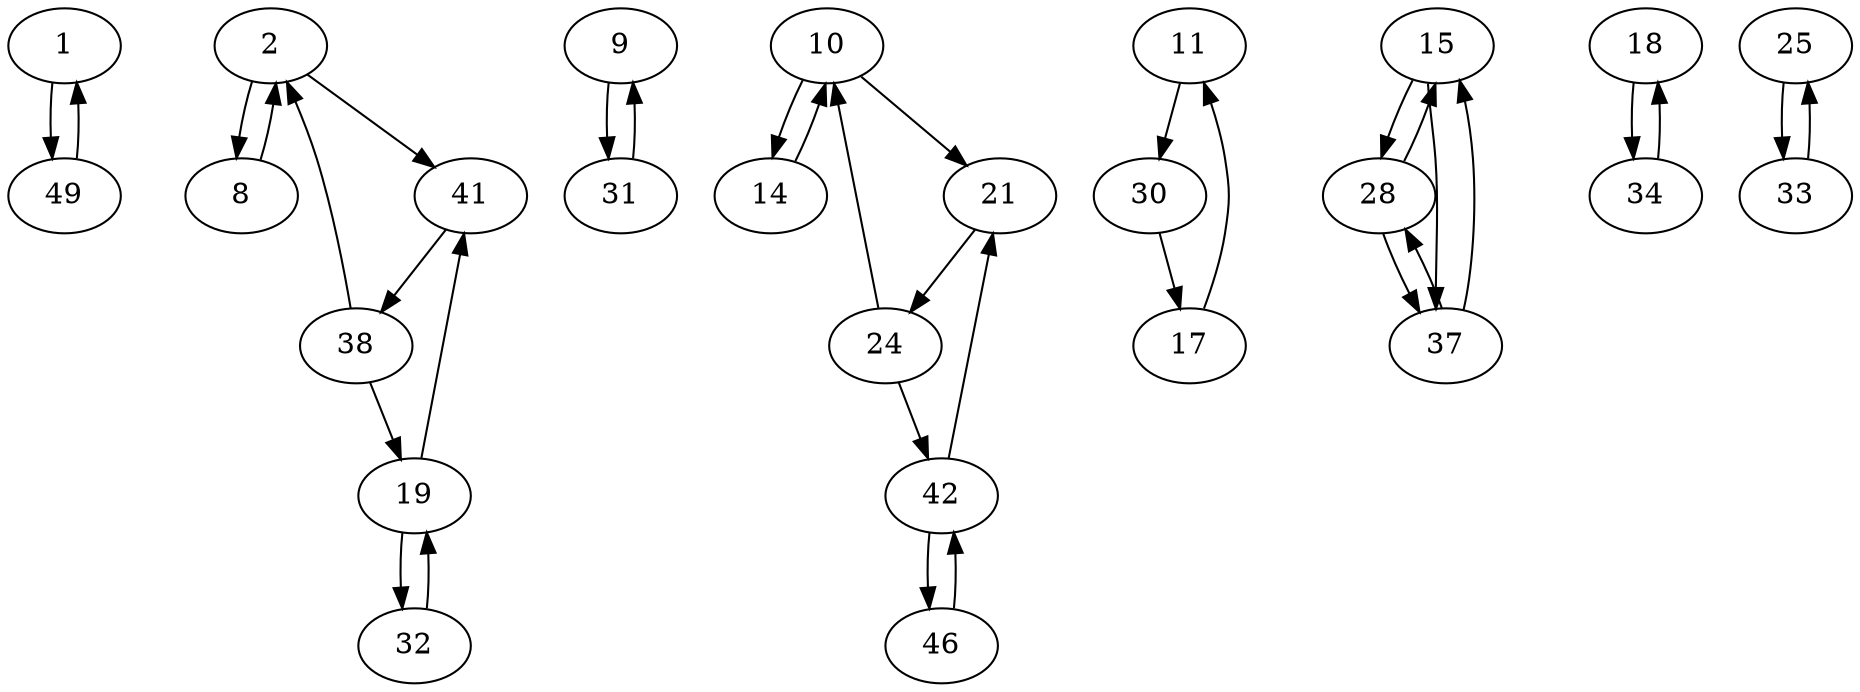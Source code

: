 digraph G {
  1 -> 49;
  2 -> 8;
  2 -> 41;
  8 -> 2;
  9 -> 31;
  10 -> 14;
  10 -> 21;
  11 -> 30;
  14 -> 10;
  15 -> 28;
  15 -> 37;
  17 -> 11;
  18 -> 34;
  19 -> 32;
  19 -> 41;
  21 -> 24;
  24 -> 10;
  24 -> 42;
  25 -> 33;
  28 -> 15;
  28 -> 37;
  30 -> 17;
  31 -> 9;
  32 -> 19;
  33 -> 25;
  34 -> 18;
  37 -> 15;
  37 -> 28;
  38 -> 2;
  38 -> 19;
  41 -> 38;
  42 -> 21;
  42 -> 46;
  46 -> 42;
  49 -> 1;
}
